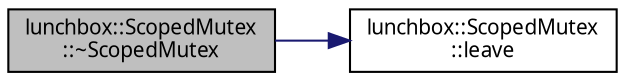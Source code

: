 digraph "lunchbox::ScopedMutex::~ScopedMutex"
{
  edge [fontname="Sans",fontsize="10",labelfontname="Sans",labelfontsize="10"];
  node [fontname="Sans",fontsize="10",shape=record];
  rankdir="LR";
  Node1 [label="lunchbox::ScopedMutex\l::~ScopedMutex",height=0.2,width=0.4,color="black", fillcolor="grey75", style="filled" fontcolor="black"];
  Node1 -> Node2 [color="midnightblue",fontsize="10",style="solid",fontname="Sans"];
  Node2 [label="lunchbox::ScopedMutex\l::leave",height=0.2,width=0.4,color="black", fillcolor="white", style="filled",URL="$classlunchbox_1_1_scoped_mutex.html#a7bc4f98f18a9243c7f9b8bcd5091da32",tooltip="Leave and unlock the mutex immediately. "];
}
